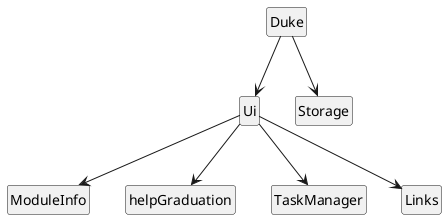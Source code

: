 @startuml

hide members
hide circle

class Duke
class Ui
class ModuleInfo
class helpGraduation
class TaskManager
class Links
class Storage

Duke --> Ui
Duke --> Storage
Ui --> ModuleInfo
Ui --> helpGraduation
Ui --> TaskManager
Ui --> Links


@enduml